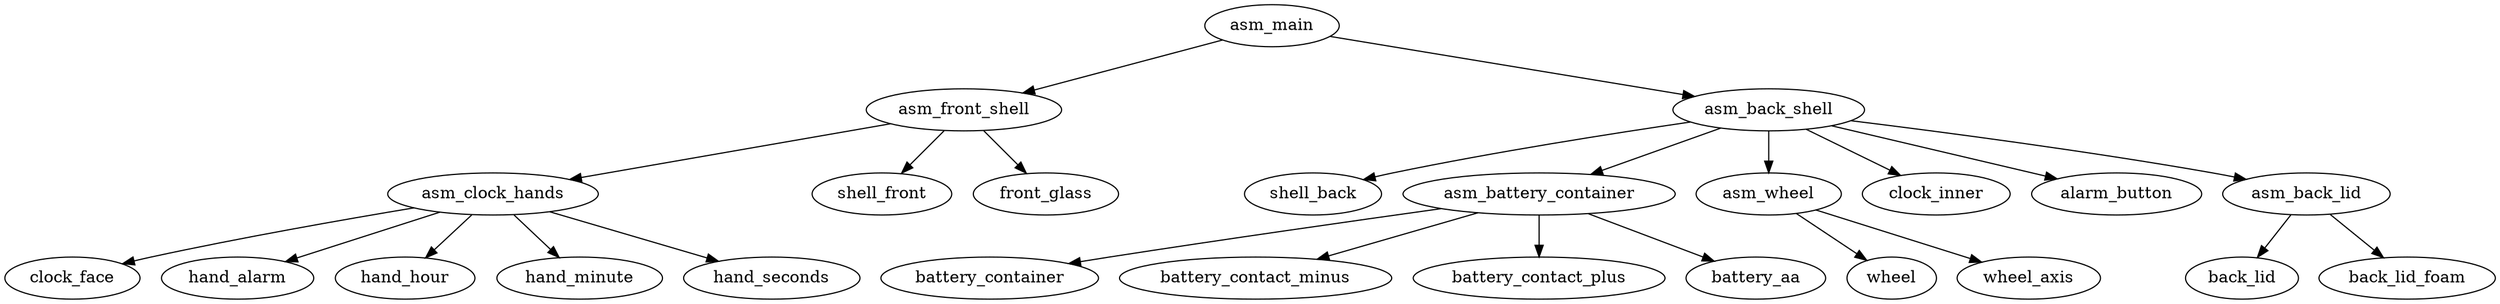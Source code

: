 ## Graphviz dot diagram of assemblies and parts in the model.

digraph asm {
# Node list
asm_main [label="asm_main"]
asm_front_shell [label="asm_front_shell"]
asm_clock_hands [label="asm_clock_hands"]
clock_face [label="clock_face"]
hand_alarm [label="hand_alarm"]
hand_hour [label="hand_hour"]
hand_minute [label="hand_minute"]
hand_seconds [label="hand_seconds"]
shell_front [label="shell_front"]
front_glass [label="front_glass"]
asm_back_shell [label="asm_back_shell"]
shell_back [label="shell_back"]
asm_battery_container [label="asm_battery_container"]
battery_container [label="battery_container"]
battery_contact_minus [label="battery_contact_minus"]
battery_contact_plus [label="battery_contact_plus"]
battery_aa [label="battery_aa"]
asm_wheel [label="asm_wheel"]
wheel [label="wheel"]
wheel_axis [label="wheel_axis"]
clock_inner [label="clock_inner"]
alarm_button [label="alarm_button"]
asm_back_lid [label="asm_back_lid"]
back_lid [label="back_lid"]
back_lid_foam [label="back_lid_foam"]

# Edges
asm_main -> {asm_front_shell asm_back_shell}
asm_front_shell -> {asm_clock_hands shell_front front_glass}
asm_clock_hands -> {clock_face hand_alarm hand_hour hand_minute hand_seconds}
asm_back_shell -> {shell_back asm_battery_container asm_wheel clock_inner
                   alarm_button asm_back_lid}
asm_battery_container -> {battery_container battery_contact_minus
                          battery_contact_plus battery_aa}
asm_wheel -> {wheel wheel_axis}
asm_back_lid -> {back_lid back_lid_foam}
}
